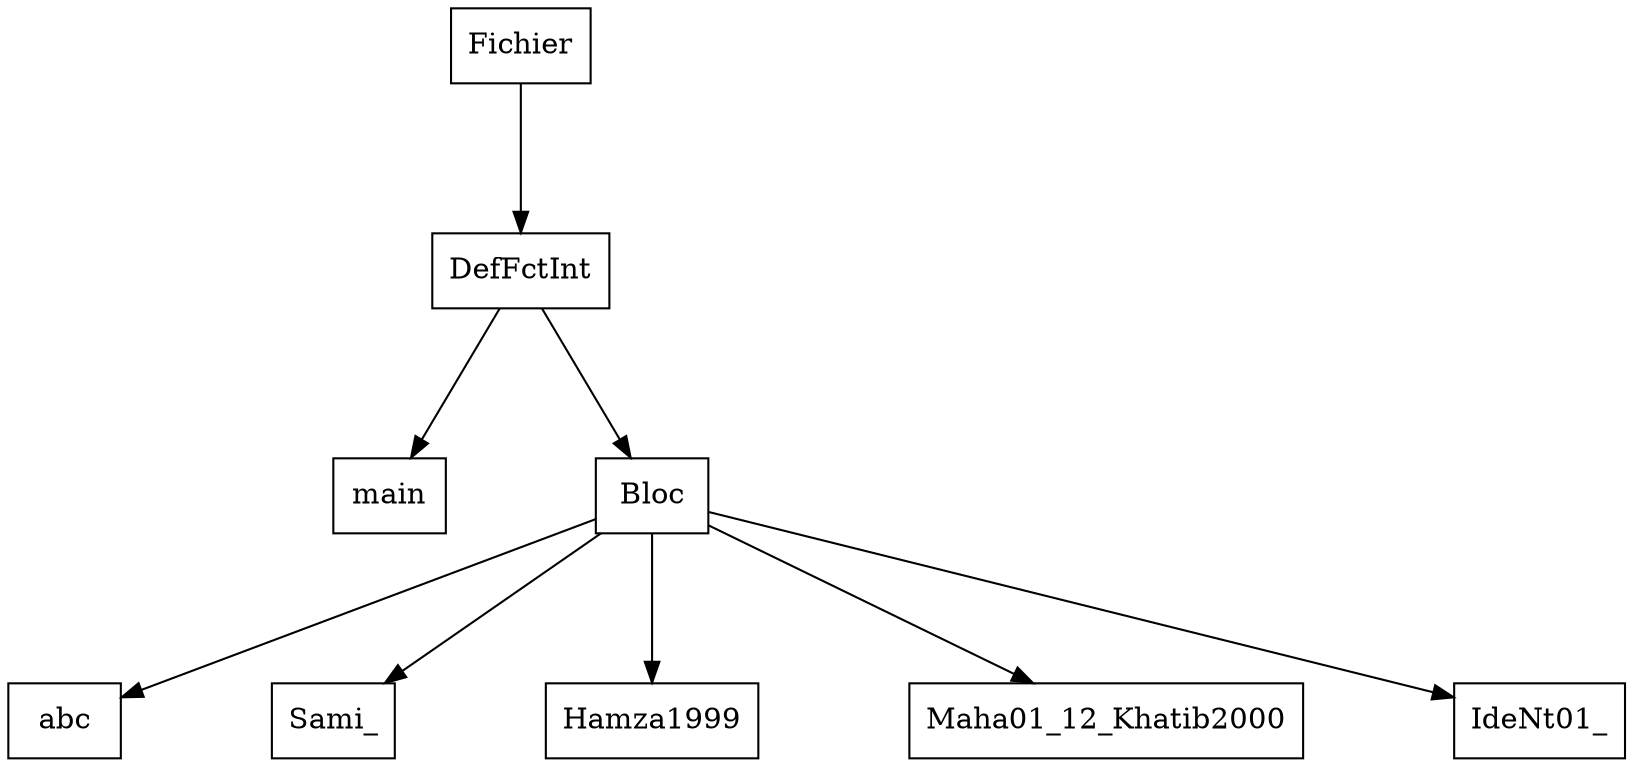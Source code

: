 digraph "ast"{

	nodesep=1;
	ranksep=1;

	N0 [label="Fichier", shape="box"];
	N1 [label="DefFctInt", shape="box"];
	N2 [label="main", shape="box"];
	N3 [label="Bloc", shape="box"];
	N4 [label="abc", shape="box"];
	N5 [label="Sami_", shape="box"];
	N6 [label="Hamza1999", shape="box"];
	N7 [label="Maha01_12_Khatib2000", shape="box"];
	N8 [label="IdeNt01_", shape="box"];

	N1 -> N2; 
	N3 -> N4; 
	N3 -> N5; 
	N3 -> N6; 
	N3 -> N7; 
	N3 -> N8; 
	N1 -> N3; 
	N0 -> N1; 
}
